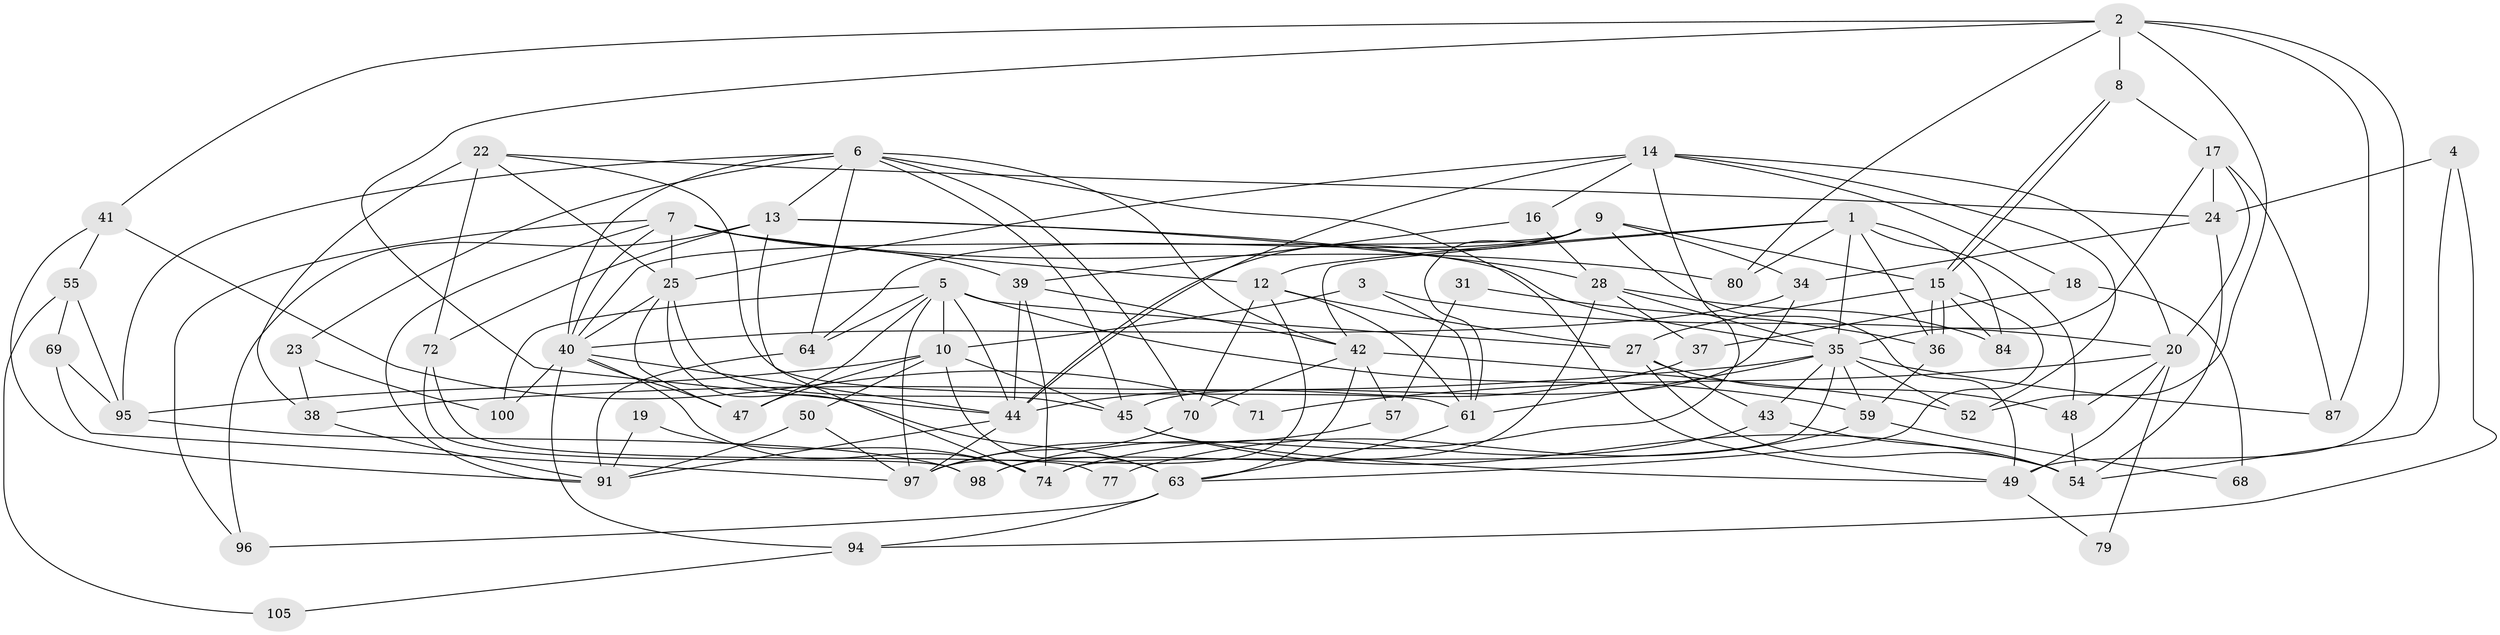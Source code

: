// original degree distribution, {5: 0.2169811320754717, 4: 0.3018867924528302, 3: 0.29245283018867924, 6: 0.03773584905660377, 7: 0.03773584905660377, 2: 0.09433962264150944, 8: 0.018867924528301886}
// Generated by graph-tools (version 1.1) at 2025/41/03/06/25 10:41:55]
// undirected, 69 vertices, 170 edges
graph export_dot {
graph [start="1"]
  node [color=gray90,style=filled];
  1 [super="+11"];
  2 [super="+21"];
  3;
  4;
  5 [super="+65"];
  6 [super="+75"];
  7 [super="+26"];
  8;
  9 [super="+29"];
  10 [super="+66"];
  12 [super="+67"];
  13 [super="+46"];
  14 [super="+76"];
  15 [super="+81"];
  16;
  17 [super="+32"];
  18;
  19;
  20 [super="+101"];
  22 [super="+33"];
  23 [super="+51"];
  24 [super="+88"];
  25 [super="+99"];
  27 [super="+90"];
  28 [super="+30"];
  31;
  34;
  35 [super="+58"];
  36;
  37;
  38;
  39;
  40 [super="+53"];
  41;
  42 [super="+106"];
  43;
  44 [super="+60"];
  45 [super="+82"];
  47 [super="+103"];
  48 [super="+102"];
  49 [super="+89"];
  50;
  52 [super="+56"];
  54 [super="+86"];
  55;
  57;
  59 [super="+62"];
  61 [super="+83"];
  63 [super="+93"];
  64 [super="+78"];
  68;
  69;
  70;
  71;
  72 [super="+73"];
  74 [super="+85"];
  77;
  79;
  80;
  84;
  87;
  91 [super="+92"];
  94;
  95 [super="+104"];
  96;
  97;
  98;
  100;
  105;
  1 -- 48;
  1 -- 35;
  1 -- 36;
  1 -- 84;
  1 -- 80;
  1 -- 12;
  1 -- 42;
  2 -- 8;
  2 -- 41;
  2 -- 80;
  2 -- 52;
  2 -- 87;
  2 -- 44;
  2 -- 49;
  3 -- 10;
  3 -- 61;
  3 -- 20;
  4 -- 24;
  4 -- 94;
  4 -- 54;
  5 -- 97;
  5 -- 10;
  5 -- 27;
  5 -- 64;
  5 -- 100;
  5 -- 59;
  5 -- 47;
  5 -- 44;
  6 -- 70;
  6 -- 40;
  6 -- 23;
  6 -- 13;
  6 -- 45;
  6 -- 95;
  6 -- 49;
  6 -- 64;
  6 -- 42;
  7 -- 12;
  7 -- 80;
  7 -- 96;
  7 -- 39;
  7 -- 40;
  7 -- 25;
  7 -- 91;
  8 -- 15;
  8 -- 15;
  8 -- 17;
  9 -- 44;
  9 -- 40;
  9 -- 49;
  9 -- 64;
  9 -- 34;
  9 -- 61;
  9 -- 15;
  10 -- 95;
  10 -- 50;
  10 -- 47;
  10 -- 63;
  10 -- 45;
  12 -- 97;
  12 -- 61;
  12 -- 27;
  12 -- 70;
  13 -- 35 [weight=2];
  13 -- 72;
  13 -- 96;
  13 -- 74;
  13 -- 28;
  14 -- 98;
  14 -- 20;
  14 -- 52;
  14 -- 16;
  14 -- 18;
  14 -- 44;
  14 -- 25;
  15 -- 36;
  15 -- 36;
  15 -- 84;
  15 -- 63;
  15 -- 27;
  16 -- 28;
  16 -- 39;
  17 -- 87;
  17 -- 24;
  17 -- 35;
  17 -- 20;
  18 -- 37;
  18 -- 68;
  19 -- 91;
  19 -- 74;
  20 -- 49;
  20 -- 79;
  20 -- 48;
  20 -- 71;
  22 -- 38;
  22 -- 72;
  22 -- 25;
  22 -- 61;
  22 -- 24;
  23 -- 38;
  23 -- 100;
  24 -- 54;
  24 -- 34;
  25 -- 40;
  25 -- 63;
  25 -- 45;
  25 -- 47;
  27 -- 48;
  27 -- 54;
  27 -- 43;
  28 -- 98;
  28 -- 35;
  28 -- 84;
  28 -- 37;
  31 -- 57;
  31 -- 36;
  34 -- 40;
  34 -- 45;
  35 -- 38;
  35 -- 61;
  35 -- 74;
  35 -- 52;
  35 -- 87;
  35 -- 43;
  35 -- 59;
  36 -- 59 [weight=2];
  37 -- 44;
  38 -- 91;
  39 -- 42;
  39 -- 44;
  39 -- 74;
  40 -- 74;
  40 -- 100;
  40 -- 47;
  40 -- 44;
  40 -- 94;
  41 -- 91;
  41 -- 55;
  41 -- 71;
  42 -- 52;
  42 -- 57;
  42 -- 63;
  42 -- 70;
  43 -- 54;
  43 -- 74;
  44 -- 91;
  44 -- 97;
  45 -- 54;
  45 -- 49;
  48 -- 54;
  49 -- 79;
  50 -- 91;
  50 -- 97;
  55 -- 69;
  55 -- 95;
  55 -- 105;
  57 -- 97;
  59 -- 68;
  59 -- 77;
  61 -- 63;
  63 -- 94;
  63 -- 96;
  64 -- 91;
  69 -- 97;
  69 -- 95;
  70 -- 97;
  72 -- 98;
  72 -- 77;
  94 -- 105;
  95 -- 98;
}
